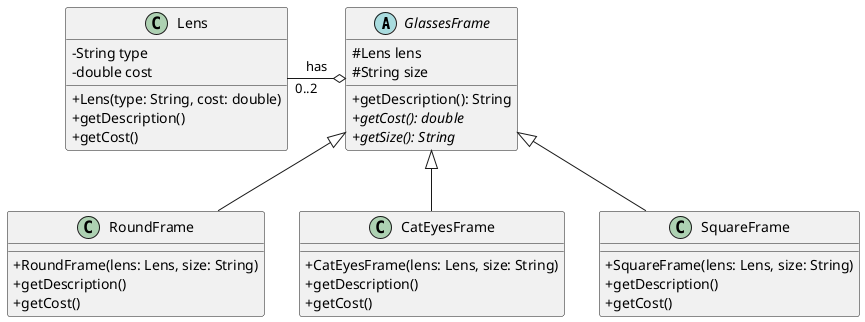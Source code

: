 @startuml
skinparam classAttributeIconSize 0

abstract class GlassesFrame {
#Lens lens
#String size

+getDescription(): String
{abstract} +getCost(): double
{abstract} +getSize(): String


}
class Lens {
-String type
-double cost
+ Lens(type: String, cost: double)
+ getDescription()
+getCost()

}

class RoundFrame {
+RoundFrame(lens: Lens, size: String)
+ getDescription()
+getCost()
}

class CatEyesFrame {
+CatEyesFrame(lens: Lens, size: String)
+ getDescription()
+getCost()
}

class SquareFrame {
+SquareFrame(lens: Lens, size: String)
+ getDescription()
+getCost()
}
GlassesFrame o--left"0..2" Lens : has

GlassesFrame <|-- SquareFrame
GlassesFrame <|-- RoundFrame
GlassesFrame <|-- CatEyesFrame





@enduml